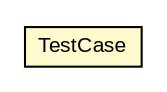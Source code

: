 #!/usr/local/bin/dot
#
# Class diagram 
# Generated by UMLGraph version R5_6-24-gf6e263 (http://www.umlgraph.org/)
#

digraph G {
	edge [fontname="arial",fontsize=10,labelfontname="arial",labelfontsize=10];
	node [fontname="arial",fontsize=10,shape=plaintext];
	nodesep=0.25;
	ranksep=0.5;
	// com.id.droneapi.helper.TestCase
	c51 [label=<<table title="com.id.droneapi.helper.TestCase" border="0" cellborder="1" cellspacing="0" cellpadding="2" port="p" bgcolor="lemonChiffon" href="./TestCase.html">
		<tr><td><table border="0" cellspacing="0" cellpadding="1">
<tr><td align="center" balign="center"> TestCase </td></tr>
		</table></td></tr>
		</table>>, URL="./TestCase.html", fontname="arial", fontcolor="black", fontsize=10.0];
}

